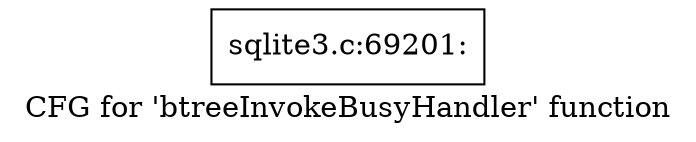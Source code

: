 digraph "CFG for 'btreeInvokeBusyHandler' function" {
	label="CFG for 'btreeInvokeBusyHandler' function";

	Node0x55c0f764f3d0 [shape=record,label="{sqlite3.c:69201:}"];
}
